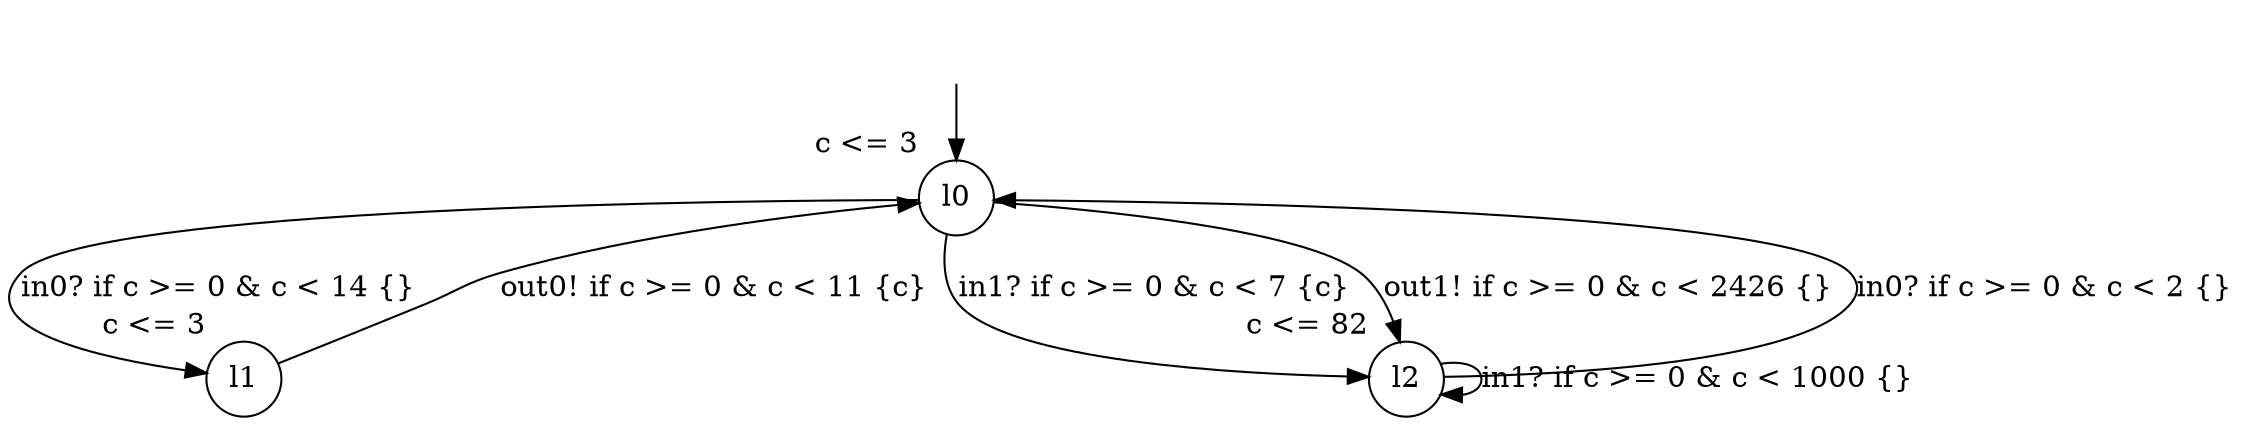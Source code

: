 digraph g {
__start0 [label="" shape="none"];
l0 [shape="circle" margin=0 label="l0", xlabel="c <= 3"];
l1 [shape="circle" margin=0 label="l1", xlabel="c <= 3"];
l2 [shape="circle" margin=0 label="l2", xlabel="c <= 82"];
l0 -> l2 [label="in1? if c >= 0 & c < 7 {c} "];
l0 -> l2 [label="out1! if c >= 0 & c < 2426 {} "];
l0 -> l1 [label="in0? if c >= 0 & c < 14 {} "];
l1 -> l0 [label="out0! if c >= 0 & c < 11 {c} "];
l2 -> l0 [label="in0? if c >= 0 & c < 2 {} "];
l2 -> l2 [label="in1? if c >= 0 & c < 1000 {} "];
__start0 -> l0;
}
